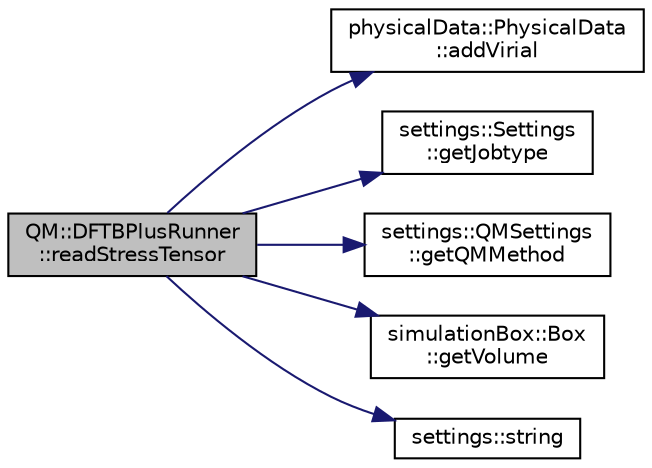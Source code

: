 digraph "QM::DFTBPlusRunner::readStressTensor"
{
 // LATEX_PDF_SIZE
  edge [fontname="Helvetica",fontsize="10",labelfontname="Helvetica",labelfontsize="10"];
  node [fontname="Helvetica",fontsize="10",shape=record];
  rankdir="LR";
  Node1 [label="QM::DFTBPlusRunner\l::readStressTensor",height=0.2,width=0.4,color="black", fillcolor="grey75", style="filled", fontcolor="black",tooltip="reads the stress tensor and adds it to the physical data"];
  Node1 -> Node2 [color="midnightblue",fontsize="10",style="solid",fontname="Helvetica"];
  Node2 [label="physicalData::PhysicalData\l::addVirial",height=0.2,width=0.4,color="black", fillcolor="white", style="filled",URL="$classphysicalData_1_1PhysicalData.html#a23dd3d178b2d7d8f3bd2d63e2e65f1c4",tooltip=" "];
  Node1 -> Node3 [color="midnightblue",fontsize="10",style="solid",fontname="Helvetica"];
  Node3 [label="settings::Settings\l::getJobtype",height=0.2,width=0.4,color="black", fillcolor="white", style="filled",URL="$classsettings_1_1Settings.html#a674058da14cff349a943b3f424cd8c10",tooltip=" "];
  Node1 -> Node4 [color="midnightblue",fontsize="10",style="solid",fontname="Helvetica"];
  Node4 [label="settings::QMSettings\l::getQMMethod",height=0.2,width=0.4,color="black", fillcolor="white", style="filled",URL="$classsettings_1_1QMSettings.html#ab6fd191d2de1d4623318437adc847d7d",tooltip=" "];
  Node1 -> Node5 [color="midnightblue",fontsize="10",style="solid",fontname="Helvetica"];
  Node5 [label="simulationBox::Box\l::getVolume",height=0.2,width=0.4,color="black", fillcolor="white", style="filled",URL="$classsimulationBox_1_1Box.html#abf8e6455a4fe08b0d71f321aa220b601",tooltip=" "];
  Node1 -> Node6 [color="midnightblue",fontsize="10",style="solid",fontname="Helvetica"];
  Node6 [label="settings::string",height=0.2,width=0.4,color="black", fillcolor="white", style="filled",URL="$namespacesettings.html#a25810432631a237804b3241be4305787",tooltip="return string of manostatType"];
}
